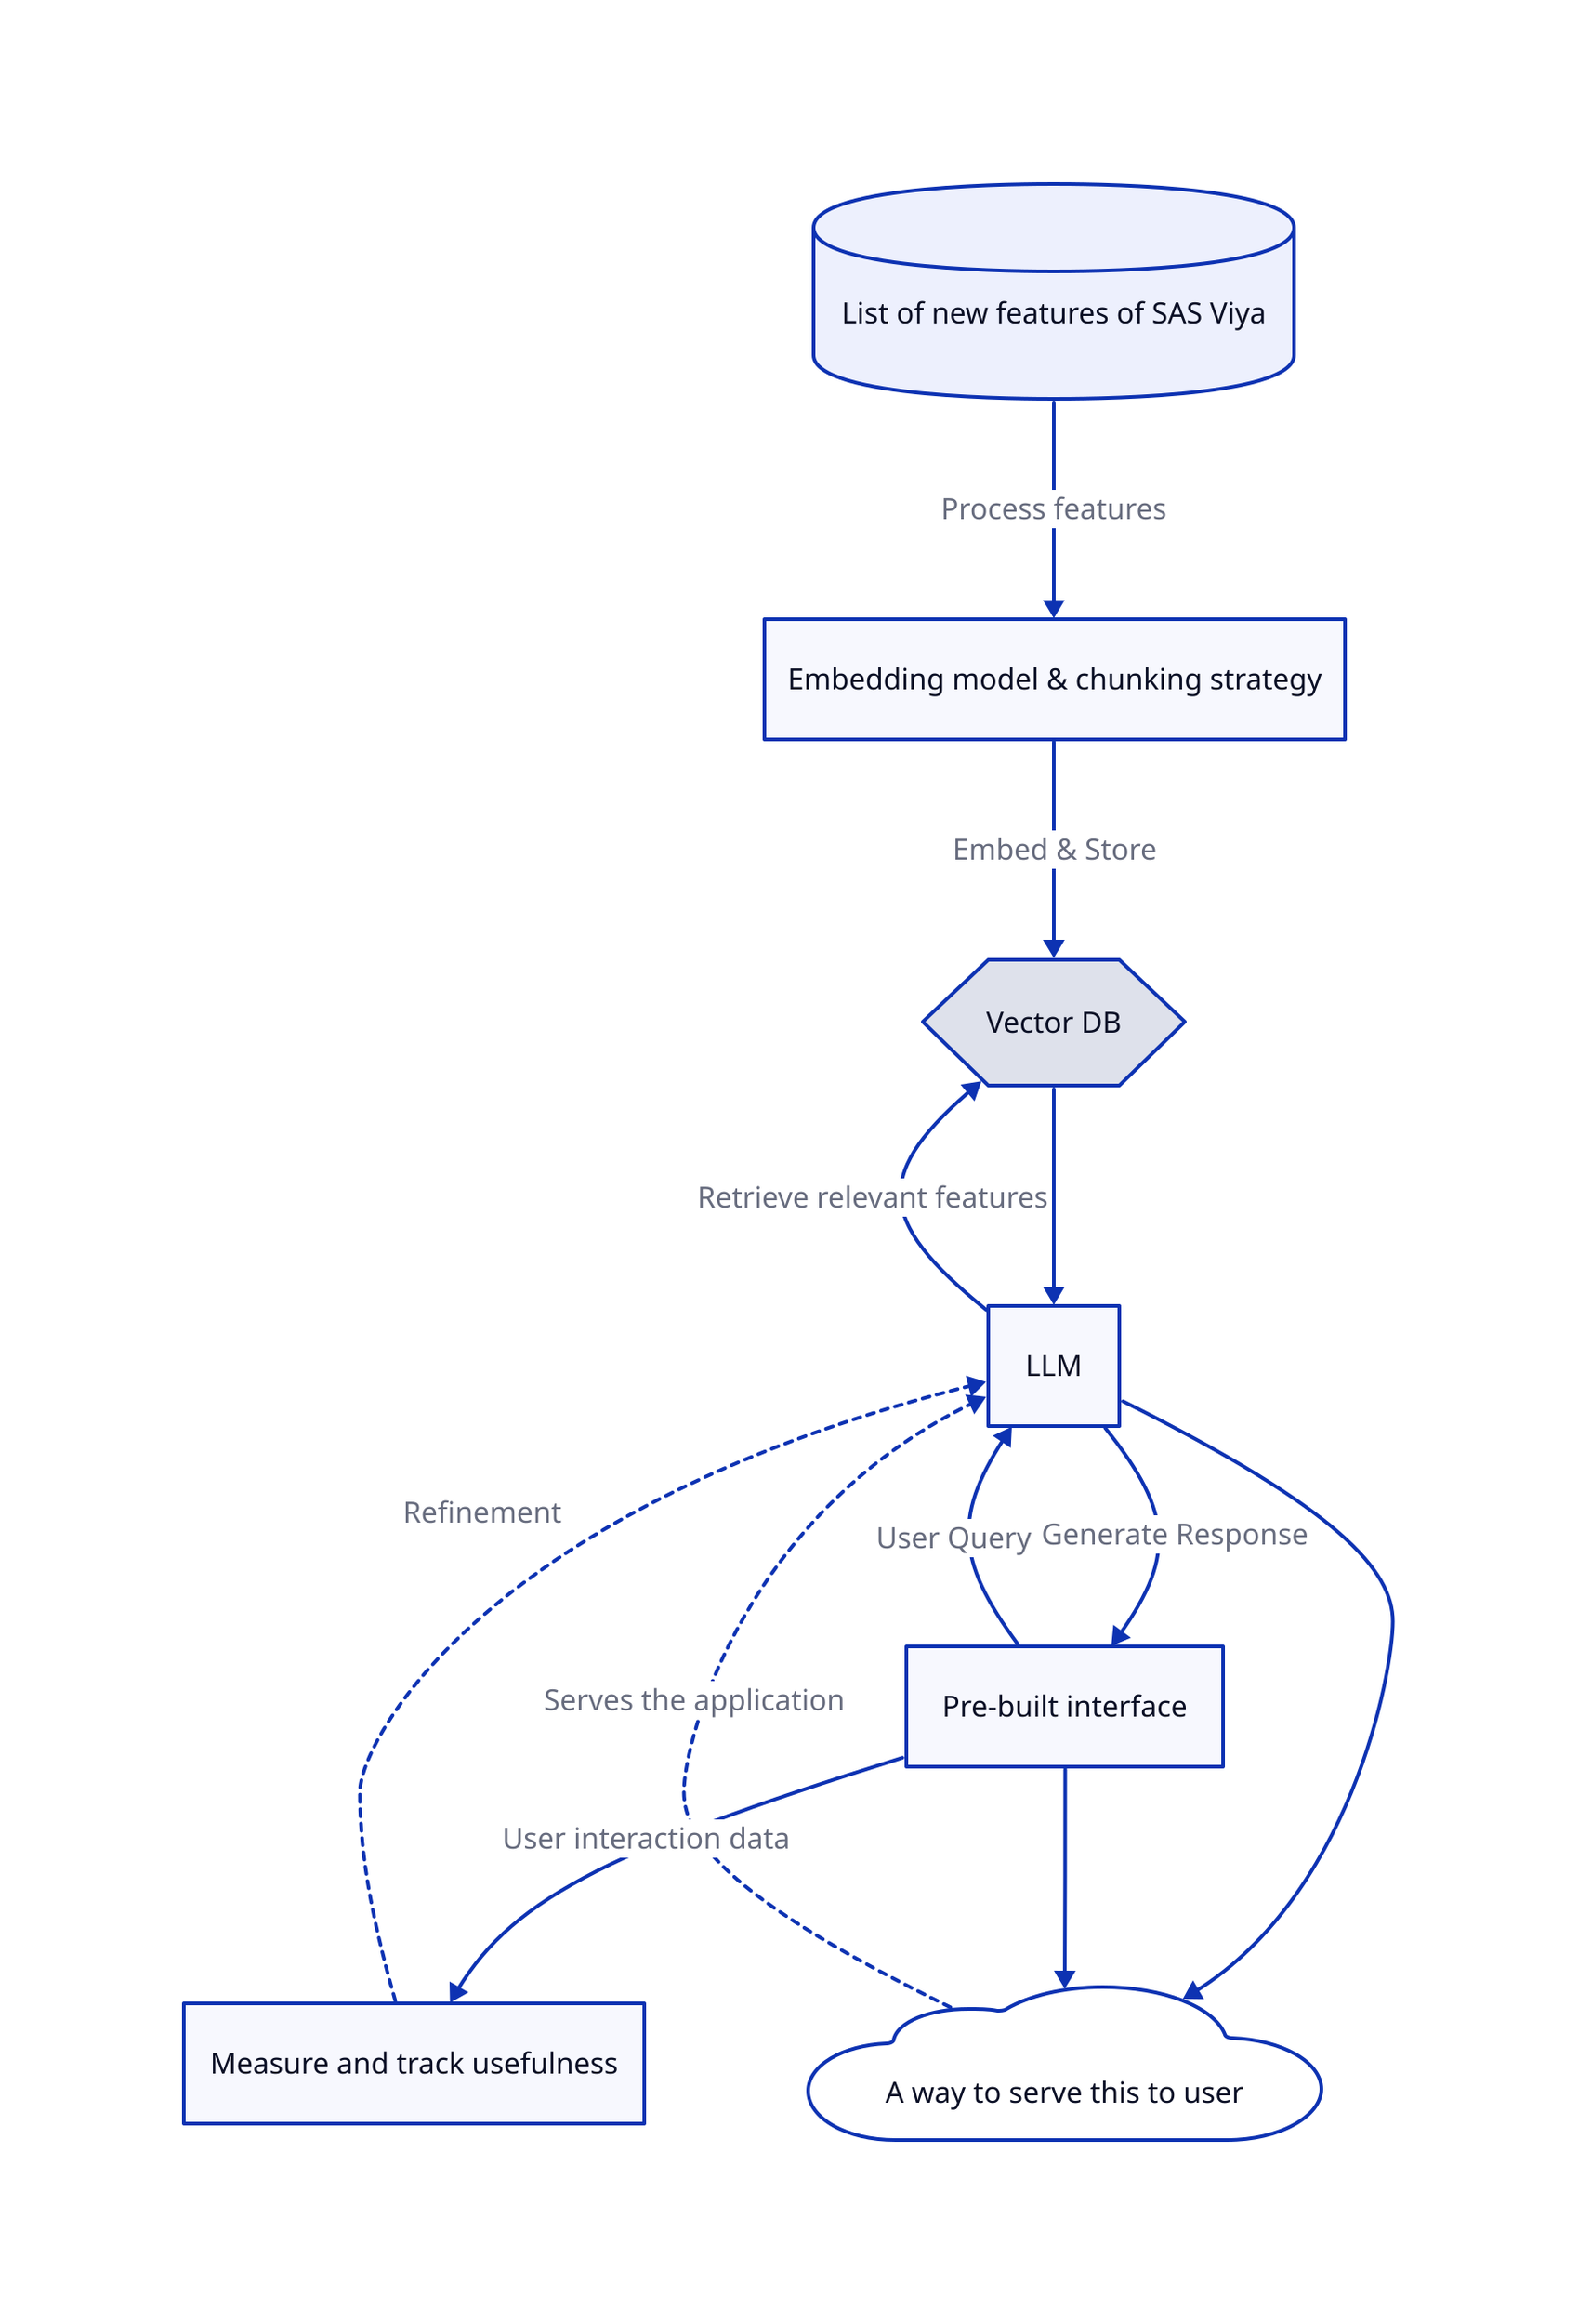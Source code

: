 direction: down

# Components
data: Data {
  shape: cylinder
  label: "List of new features of SAS Viya"
}

chunking: Embedding model & chunking strategy {
  shape: rectangle
}

vectordb: VectorDB {
  shape: hexagon
  label: "Vector DB"
}

llm: LLM {
  shape: rectangle
}

chat_interface: Chat Interface {
  shape: rectangle
  label: "Pre-built interface"
}

evaluations: Evaluations {
  shape: rectangle
  label: "Measure and track usefulness"
}

serving: A way to serve this to user {
  shape: cloud
}

# Connections
data -> chunking: Process features
chunking -> vectordb: Embed & Store
chat_interface -> llm: User Query
llm -> vectordb: Retrieve relevant features

vectordb -> llm
llm -> chat_interface: Generate Response

chat_interface -> evaluations: User interaction data
evaluations -> llm: Feedback Loop {
  label: "Refinement"
  style: {
    stroke-dash: 2
  }
}

llm -> serving
chat_interface -> serving
serving -> llm: {
  label: "Serves the application"
  style: {
    stroke-dash: 2
  }
}
